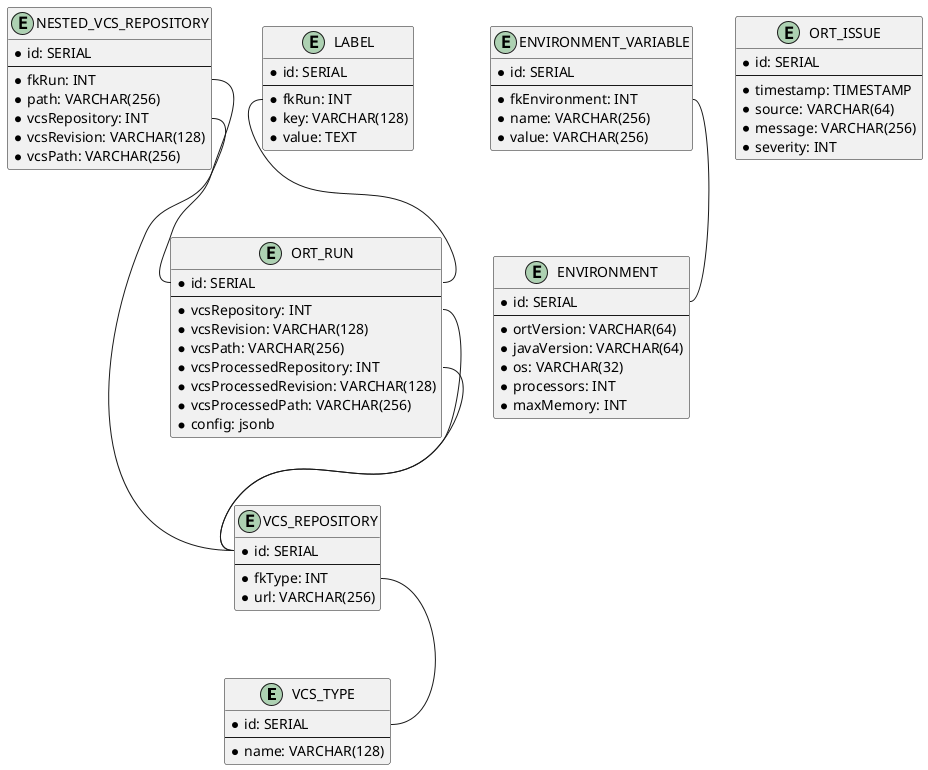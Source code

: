 @startuml

entity VCS_TYPE {
* id: SERIAL
--
* name: VARCHAR(128)
}

entity VCS_REPOSITORY {
* id: SERIAL
--
* fkType: INT
* url: VARCHAR(256)
}

entity NESTED_VCS_REPOSITORY {
* id: SERIAL
--
* fkRun: INT
* path: VARCHAR(256)
* vcsRepository: INT
* vcsRevision: VARCHAR(128)
* vcsPath: VARCHAR(256)
}

entity LABEL {
* id: SERIAL
--
* fkRun: INT
* key: VARCHAR(128)
* value: TEXT
}

entity ENVIRONMENT {
* id: SERIAL
--
* ortVersion: VARCHAR(64)
* javaVersion: VARCHAR(64)
* os: VARCHAR(32)
* processors: INT
* maxMemory: INT
}

entity ENVIRONMENT_VARIABLE {
* id: SERIAL
--
* fkEnvironment: INT
* name: VARCHAR(256)
* value: VARCHAR(256)
}

entity ORT_ISSUE {
*id: SERIAL
--
* timestamp: TIMESTAMP
* source: VARCHAR(64)
* message: VARCHAR(256)
* severity: INT
}

entity ORT_RUN {
* id: SERIAL
--
* vcsRepository: INT
* vcsRevision: VARCHAR(128)
* vcsPath: VARCHAR(256)
* vcsProcessedRepository: INT
* vcsProcessedRevision: VARCHAR(128)
* vcsProcessedPath: VARCHAR(256)
* config: jsonb
}

VCS_REPOSITORY::fkType -- VCS_TYPE::id

NESTED_VCS_REPOSITORY::vcsRepository -- VCS_REPOSITORY::id
NESTED_VCS_REPOSITORY::fkRun -- ORT_RUN::id

LABEL::fkRun -- ORT_RUN::id

ENVIRONMENT_VARIABLE::fkEnvironment -- ENVIRONMENT::id

ORT_RUN::vcsRepository -- VCS_REPOSITORY::id
ORT_RUN::vcsProcessedRepository -- VCS_REPOSITORY::id

@enduml
